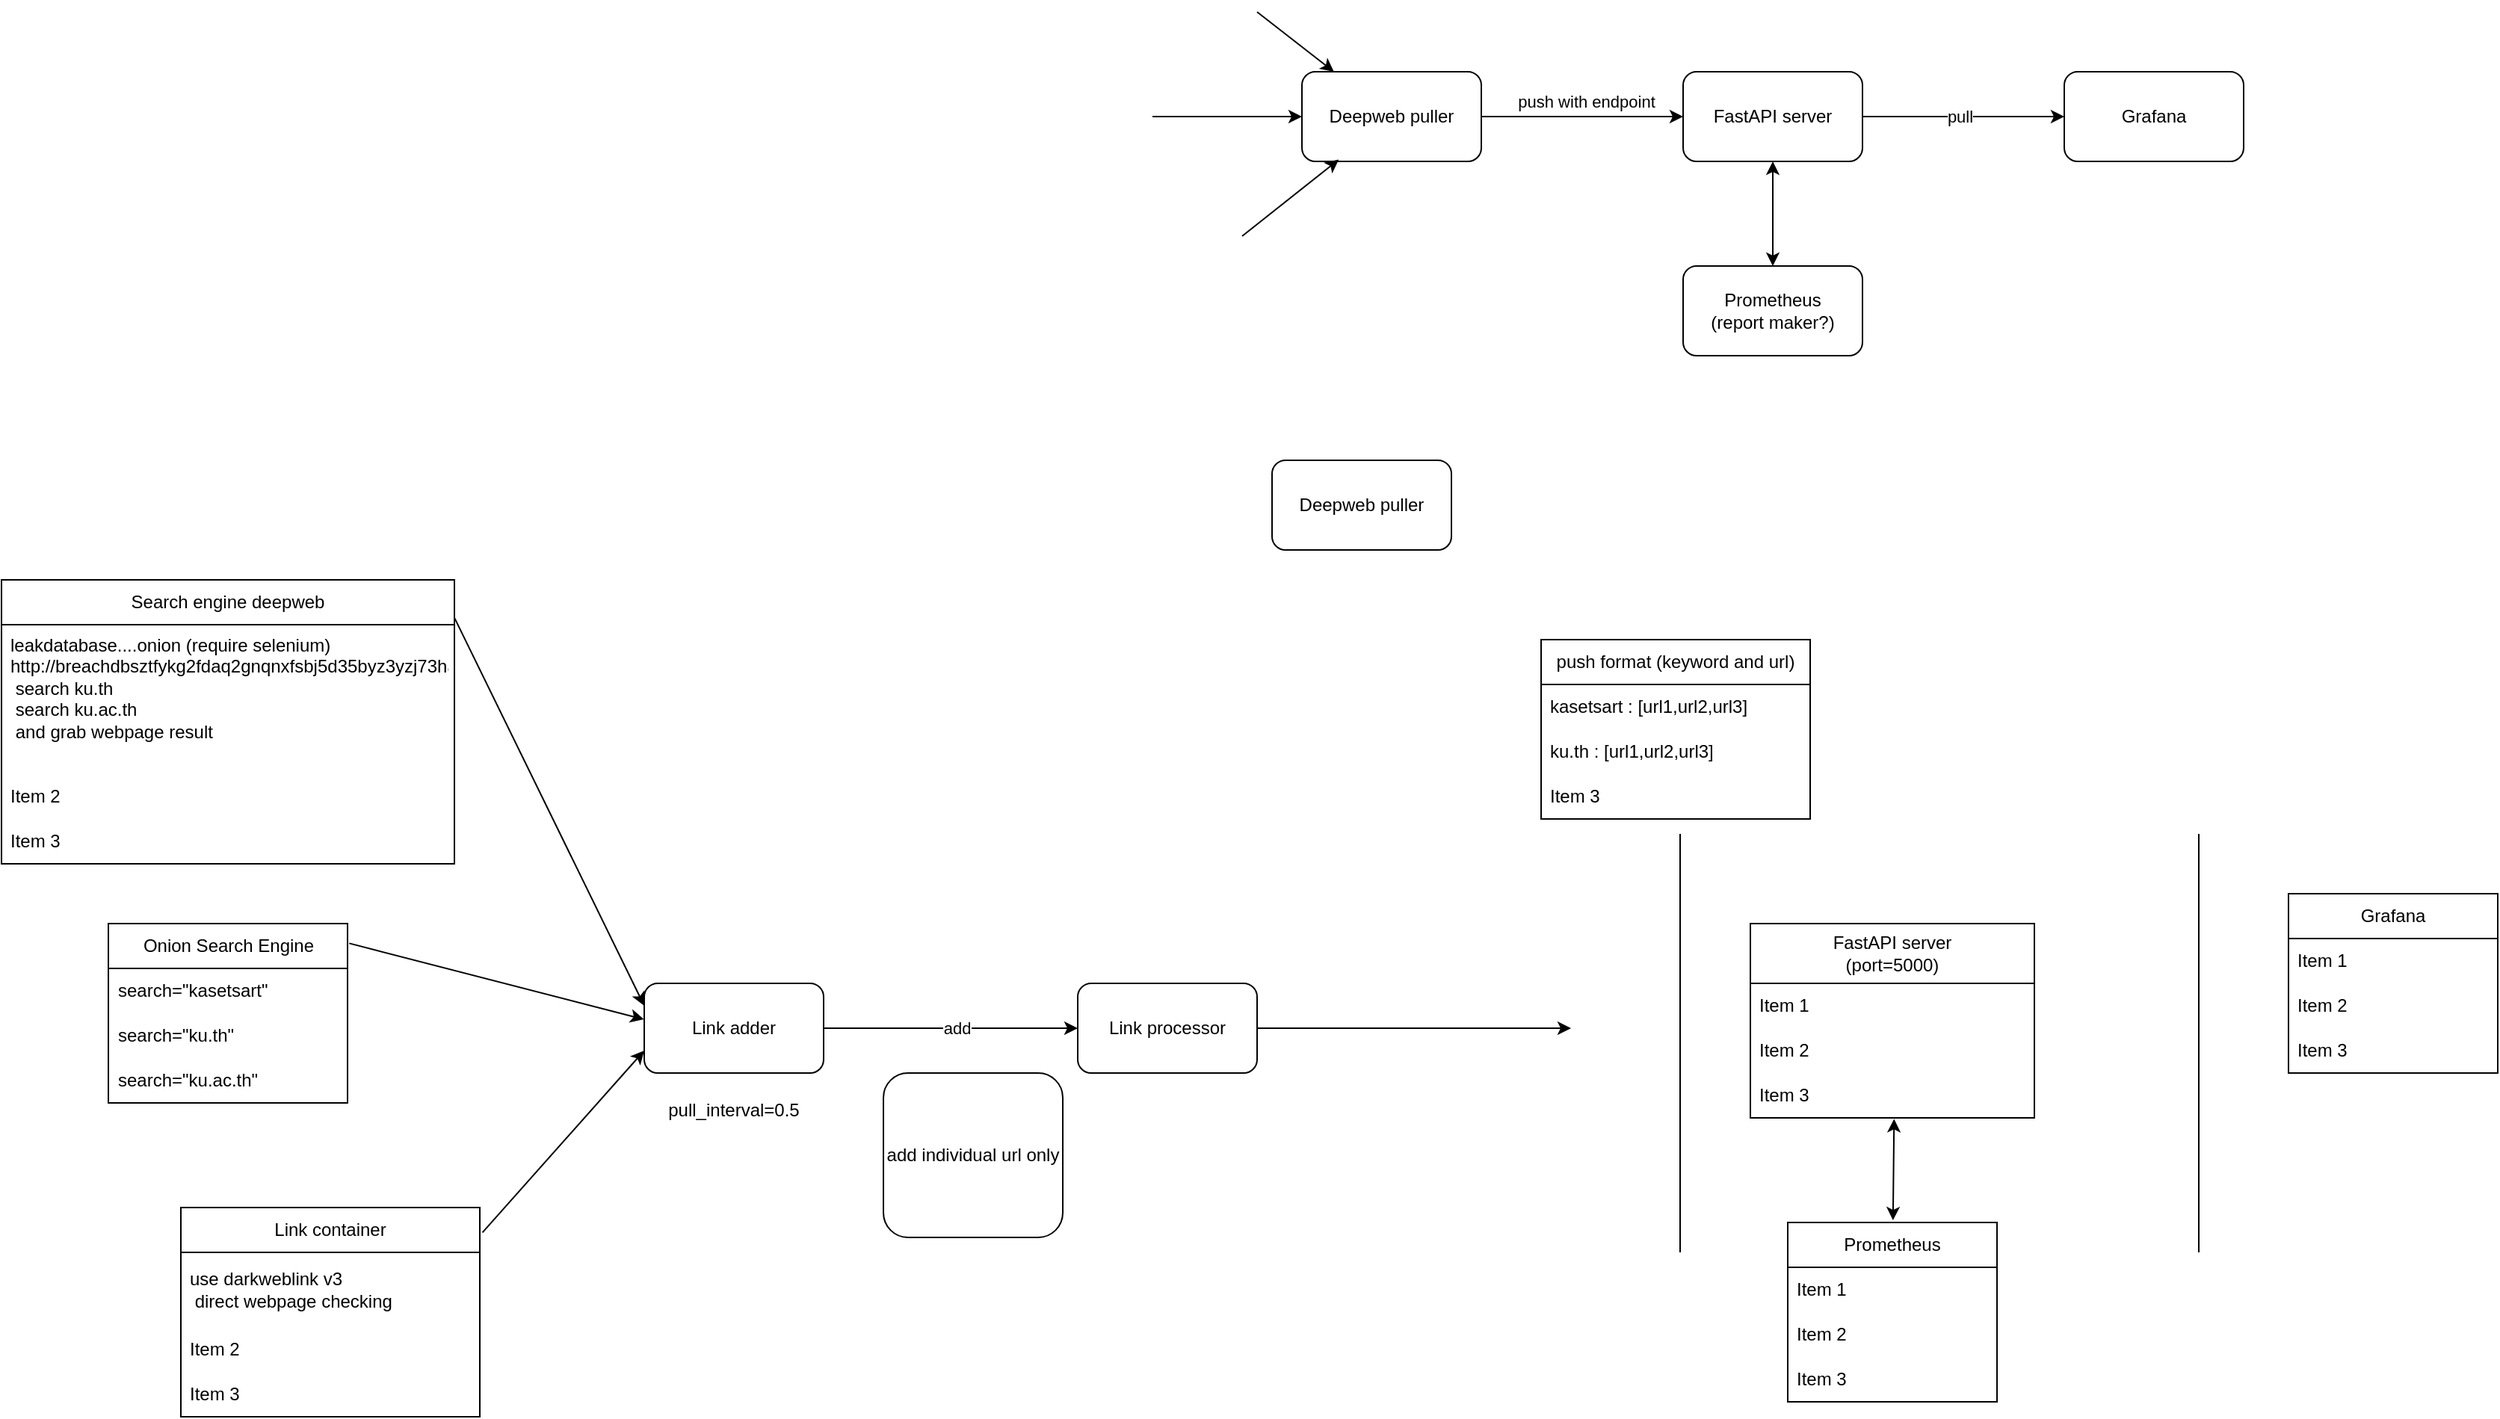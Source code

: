 <mxfile version="21.1.2" type="device">
  <diagram name="Page-1" id="HnhKRV7L1HyrGnIMQBWh">
    <mxGraphModel dx="1590" dy="433" grid="1" gridSize="10" guides="1" tooltips="1" connect="1" arrows="1" fold="1" page="1" pageScale="1" pageWidth="850" pageHeight="1100" math="0" shadow="0">
      <root>
        <mxCell id="0" />
        <mxCell id="1" parent="0" />
        <mxCell id="m43kG4cEQO-_27Gcgvcb-1" value="Deepweb puller" style="rounded=1;whiteSpace=wrap;html=1;" parent="1" vertex="1">
          <mxGeometry x="50" y="160" width="120" height="60" as="geometry" />
        </mxCell>
        <mxCell id="m43kG4cEQO-_27Gcgvcb-2" value="FastAPI server" style="rounded=1;whiteSpace=wrap;html=1;" parent="1" vertex="1">
          <mxGeometry x="305" y="160" width="120" height="60" as="geometry" />
        </mxCell>
        <mxCell id="m43kG4cEQO-_27Gcgvcb-3" value="Grafana" style="rounded=1;whiteSpace=wrap;html=1;" parent="1" vertex="1">
          <mxGeometry x="560" y="160" width="120" height="60" as="geometry" />
        </mxCell>
        <mxCell id="m43kG4cEQO-_27Gcgvcb-5" value="" style="endArrow=classic;html=1;rounded=0;" parent="1" target="m43kG4cEQO-_27Gcgvcb-1" edge="1">
          <mxGeometry width="50" height="50" relative="1" as="geometry">
            <mxPoint x="20" y="120" as="sourcePoint" />
            <mxPoint x="100" y="80" as="targetPoint" />
          </mxGeometry>
        </mxCell>
        <mxCell id="m43kG4cEQO-_27Gcgvcb-6" value="" style="endArrow=classic;html=1;rounded=0;entryX=0;entryY=0.5;entryDx=0;entryDy=0;" parent="1" target="m43kG4cEQO-_27Gcgvcb-1" edge="1">
          <mxGeometry width="50" height="50" relative="1" as="geometry">
            <mxPoint x="-50" y="190" as="sourcePoint" />
            <mxPoint x="20" y="170" as="targetPoint" />
          </mxGeometry>
        </mxCell>
        <mxCell id="m43kG4cEQO-_27Gcgvcb-7" value="" style="endArrow=classic;html=1;rounded=0;entryX=0.205;entryY=0.98;entryDx=0;entryDy=0;entryPerimeter=0;" parent="1" target="m43kG4cEQO-_27Gcgvcb-1" edge="1">
          <mxGeometry width="50" height="50" relative="1" as="geometry">
            <mxPoint x="10" y="270" as="sourcePoint" />
            <mxPoint x="70" y="230" as="targetPoint" />
          </mxGeometry>
        </mxCell>
        <mxCell id="m43kG4cEQO-_27Gcgvcb-8" value="" style="endArrow=classic;html=1;rounded=0;exitX=1;exitY=0.5;exitDx=0;exitDy=0;entryX=0;entryY=0.5;entryDx=0;entryDy=0;" parent="1" source="m43kG4cEQO-_27Gcgvcb-1" target="m43kG4cEQO-_27Gcgvcb-2" edge="1">
          <mxGeometry width="50" height="50" relative="1" as="geometry">
            <mxPoint x="240" y="210" as="sourcePoint" />
            <mxPoint x="290" y="160" as="targetPoint" />
          </mxGeometry>
        </mxCell>
        <mxCell id="m43kG4cEQO-_27Gcgvcb-9" value="push with endpoint" style="edgeLabel;html=1;align=center;verticalAlign=middle;resizable=0;points=[];" parent="m43kG4cEQO-_27Gcgvcb-8" vertex="1" connectable="0">
          <mxGeometry x="0.094" y="1" relative="1" as="geometry">
            <mxPoint x="-4" y="-9" as="offset" />
          </mxGeometry>
        </mxCell>
        <mxCell id="m43kG4cEQO-_27Gcgvcb-10" value="" style="endArrow=classic;html=1;rounded=0;exitX=1;exitY=0.5;exitDx=0;exitDy=0;" parent="1" source="m43kG4cEQO-_27Gcgvcb-2" target="m43kG4cEQO-_27Gcgvcb-3" edge="1">
          <mxGeometry width="50" height="50" relative="1" as="geometry">
            <mxPoint x="530" y="140" as="sourcePoint" />
            <mxPoint x="470" y="110" as="targetPoint" />
          </mxGeometry>
        </mxCell>
        <mxCell id="m43kG4cEQO-_27Gcgvcb-11" value="pull" style="edgeLabel;html=1;align=center;verticalAlign=middle;resizable=0;points=[];" parent="m43kG4cEQO-_27Gcgvcb-10" vertex="1" connectable="0">
          <mxGeometry x="0.158" y="-1" relative="1" as="geometry">
            <mxPoint x="-13" y="-1" as="offset" />
          </mxGeometry>
        </mxCell>
        <mxCell id="m43kG4cEQO-_27Gcgvcb-13" value="" style="endArrow=classic;startArrow=classic;html=1;rounded=0;entryX=0.5;entryY=1;entryDx=0;entryDy=0;" parent="1" target="m43kG4cEQO-_27Gcgvcb-2" edge="1">
          <mxGeometry width="50" height="50" relative="1" as="geometry">
            <mxPoint x="365" y="290" as="sourcePoint" />
            <mxPoint x="410" y="250" as="targetPoint" />
          </mxGeometry>
        </mxCell>
        <mxCell id="m43kG4cEQO-_27Gcgvcb-14" value="Prometheus&lt;br&gt;(report maker?)" style="rounded=1;whiteSpace=wrap;html=1;" parent="1" vertex="1">
          <mxGeometry x="305" y="290" width="120" height="60" as="geometry" />
        </mxCell>
        <mxCell id="m43kG4cEQO-_27Gcgvcb-15" value="" style="endArrow=none;html=1;rounded=0;" parent="1" edge="1">
          <mxGeometry width="50" height="50" relative="1" as="geometry">
            <mxPoint x="303" y="950" as="sourcePoint" />
            <mxPoint x="303" y="670" as="targetPoint" />
          </mxGeometry>
        </mxCell>
        <mxCell id="m43kG4cEQO-_27Gcgvcb-16" value="Link adder" style="rounded=1;whiteSpace=wrap;html=1;" parent="1" vertex="1">
          <mxGeometry x="-390" y="770" width="120" height="60" as="geometry" />
        </mxCell>
        <mxCell id="m43kG4cEQO-_27Gcgvcb-17" value="" style="endArrow=classic;html=1;rounded=0;entryX=0;entryY=0.25;entryDx=0;entryDy=0;exitX=0.999;exitY=0.13;exitDx=0;exitDy=0;exitPerimeter=0;" parent="1" source="m43kG4cEQO-_27Gcgvcb-21" target="m43kG4cEQO-_27Gcgvcb-16" edge="1">
          <mxGeometry width="50" height="50" relative="1" as="geometry">
            <mxPoint x="-402" y="650" as="sourcePoint" />
            <mxPoint x="-457" y="710" as="targetPoint" />
          </mxGeometry>
        </mxCell>
        <mxCell id="m43kG4cEQO-_27Gcgvcb-19" value="" style="endArrow=classic;html=1;rounded=0;entryX=-0.002;entryY=0.401;entryDx=0;entryDy=0;entryPerimeter=0;exitX=1.007;exitY=0.11;exitDx=0;exitDy=0;exitPerimeter=0;" parent="1" source="m43kG4cEQO-_27Gcgvcb-54" target="m43kG4cEQO-_27Gcgvcb-16" edge="1">
          <mxGeometry width="50" height="50" relative="1" as="geometry">
            <mxPoint x="-525" y="800" as="sourcePoint" />
            <mxPoint x="-457" y="760" as="targetPoint" />
          </mxGeometry>
        </mxCell>
        <mxCell id="m43kG4cEQO-_27Gcgvcb-21" value="Search engine deepweb" style="swimlane;fontStyle=0;childLayout=stackLayout;horizontal=1;startSize=30;horizontalStack=0;resizeParent=1;resizeParentMax=0;resizeLast=0;collapsible=1;marginBottom=0;whiteSpace=wrap;html=1;" parent="1" vertex="1">
          <mxGeometry x="-820" y="500" width="303" height="190" as="geometry">
            <mxRectangle x="-530" y="500" width="170" height="30" as="alternateBounds" />
          </mxGeometry>
        </mxCell>
        <mxCell id="m43kG4cEQO-_27Gcgvcb-22" value="leakdatabase....onion (require selenium)&lt;br&gt;http://breachdbsztfykg2fdaq2gnqnxfsbj5d35byz3yzj73hazydk4vq72qd.onion/&lt;br&gt;&lt;span style=&quot;&quot;&gt; &lt;/span&gt;&lt;span style=&quot;white-space: pre;&quot;&gt;	&lt;/span&gt;search ku.th&lt;br&gt;&lt;span style=&quot;&quot;&gt; &lt;/span&gt;&lt;span style=&quot;white-space: pre;&quot;&gt;	&lt;/span&gt;search ku.ac.th&lt;br&gt;&lt;span style=&quot;&quot;&gt; &lt;/span&gt;&lt;span style=&quot;white-space: pre;&quot;&gt;	&lt;/span&gt;and grab webpage result" style="text;strokeColor=none;fillColor=none;align=left;verticalAlign=top;spacingLeft=4;spacingRight=4;overflow=hidden;points=[[0,0.5],[1,0.5]];portConstraint=eastwest;rotatable=0;whiteSpace=wrap;html=1;" parent="m43kG4cEQO-_27Gcgvcb-21" vertex="1">
          <mxGeometry y="30" width="303" height="100" as="geometry" />
        </mxCell>
        <mxCell id="m43kG4cEQO-_27Gcgvcb-23" value="Item 2" style="text;strokeColor=none;fillColor=none;align=left;verticalAlign=middle;spacingLeft=4;spacingRight=4;overflow=hidden;points=[[0,0.5],[1,0.5]];portConstraint=eastwest;rotatable=0;whiteSpace=wrap;html=1;" parent="m43kG4cEQO-_27Gcgvcb-21" vertex="1">
          <mxGeometry y="130" width="303" height="30" as="geometry" />
        </mxCell>
        <mxCell id="m43kG4cEQO-_27Gcgvcb-24" value="Item 3" style="text;strokeColor=none;fillColor=none;align=left;verticalAlign=middle;spacingLeft=4;spacingRight=4;overflow=hidden;points=[[0,0.5],[1,0.5]];portConstraint=eastwest;rotatable=0;whiteSpace=wrap;html=1;" parent="m43kG4cEQO-_27Gcgvcb-21" vertex="1">
          <mxGeometry y="160" width="303" height="30" as="geometry" />
        </mxCell>
        <mxCell id="m43kG4cEQO-_27Gcgvcb-26" value="" style="endArrow=classic;html=1;rounded=0;exitX=1;exitY=0.5;exitDx=0;exitDy=0;entryX=0;entryY=0.5;entryDx=0;entryDy=0;" parent="1" source="m43kG4cEQO-_27Gcgvcb-16" edge="1" target="4XKQd_efIUFvFPSVKu-P-2">
          <mxGeometry width="50" height="50" relative="1" as="geometry">
            <mxPoint x="-147" y="860" as="sourcePoint" />
            <mxPoint x="-140" y="800" as="targetPoint" />
          </mxGeometry>
        </mxCell>
        <mxCell id="m43kG4cEQO-_27Gcgvcb-27" value="add" style="edgeLabel;html=1;align=center;verticalAlign=middle;resizable=0;points=[];" parent="m43kG4cEQO-_27Gcgvcb-26" vertex="1" connectable="0">
          <mxGeometry x="0.174" y="1" relative="1" as="geometry">
            <mxPoint x="-11" y="1" as="offset" />
          </mxGeometry>
        </mxCell>
        <mxCell id="m43kG4cEQO-_27Gcgvcb-28" value="" style="endArrow=classic;html=1;rounded=0;entryX=0;entryY=0.75;entryDx=0;entryDy=0;exitX=1.009;exitY=0.119;exitDx=0;exitDy=0;exitPerimeter=0;" parent="1" source="m43kG4cEQO-_27Gcgvcb-40" target="m43kG4cEQO-_27Gcgvcb-16" edge="1">
          <mxGeometry width="50" height="50" relative="1" as="geometry">
            <mxPoint x="-510" y="970" as="sourcePoint" />
            <mxPoint x="-447" y="920" as="targetPoint" />
          </mxGeometry>
        </mxCell>
        <mxCell id="m43kG4cEQO-_27Gcgvcb-29" value="pull_interval=0.5" style="text;html=1;strokeColor=none;fillColor=none;align=center;verticalAlign=middle;whiteSpace=wrap;rounded=0;" parent="1" vertex="1">
          <mxGeometry x="-380" y="840" width="100" height="30" as="geometry" />
        </mxCell>
        <mxCell id="m43kG4cEQO-_27Gcgvcb-35" value="push format (keyword and url)" style="swimlane;fontStyle=0;childLayout=stackLayout;horizontal=1;startSize=30;horizontalStack=0;resizeParent=1;resizeParentMax=0;resizeLast=0;collapsible=1;marginBottom=0;whiteSpace=wrap;html=1;" parent="1" vertex="1">
          <mxGeometry x="210" y="540" width="180" height="120" as="geometry" />
        </mxCell>
        <mxCell id="m43kG4cEQO-_27Gcgvcb-36" value="kasetsart : [url1,url2,url3]" style="text;strokeColor=none;fillColor=none;align=left;verticalAlign=middle;spacingLeft=4;spacingRight=4;overflow=hidden;points=[[0,0.5],[1,0.5]];portConstraint=eastwest;rotatable=0;whiteSpace=wrap;html=1;" parent="m43kG4cEQO-_27Gcgvcb-35" vertex="1">
          <mxGeometry y="30" width="180" height="30" as="geometry" />
        </mxCell>
        <mxCell id="m43kG4cEQO-_27Gcgvcb-37" value="ku.th : [url1,url2,url3]" style="text;strokeColor=none;fillColor=none;align=left;verticalAlign=middle;spacingLeft=4;spacingRight=4;overflow=hidden;points=[[0,0.5],[1,0.5]];portConstraint=eastwest;rotatable=0;whiteSpace=wrap;html=1;" parent="m43kG4cEQO-_27Gcgvcb-35" vertex="1">
          <mxGeometry y="60" width="180" height="30" as="geometry" />
        </mxCell>
        <mxCell id="m43kG4cEQO-_27Gcgvcb-38" value="Item 3" style="text;strokeColor=none;fillColor=none;align=left;verticalAlign=middle;spacingLeft=4;spacingRight=4;overflow=hidden;points=[[0,0.5],[1,0.5]];portConstraint=eastwest;rotatable=0;whiteSpace=wrap;html=1;" parent="m43kG4cEQO-_27Gcgvcb-35" vertex="1">
          <mxGeometry y="90" width="180" height="30" as="geometry" />
        </mxCell>
        <mxCell id="m43kG4cEQO-_27Gcgvcb-40" value="Link container" style="swimlane;fontStyle=0;childLayout=stackLayout;horizontal=1;startSize=30;horizontalStack=0;resizeParent=1;resizeParentMax=0;resizeLast=0;collapsible=1;marginBottom=0;whiteSpace=wrap;html=1;" parent="1" vertex="1">
          <mxGeometry x="-700" y="920" width="200" height="140" as="geometry" />
        </mxCell>
        <mxCell id="m43kG4cEQO-_27Gcgvcb-41" value="use darkweblink v3&lt;br&gt;&lt;span style=&quot;white-space: pre;&quot;&gt; &lt;/span&gt;direct webpage checking" style="text;strokeColor=none;fillColor=none;align=left;verticalAlign=middle;spacingLeft=4;spacingRight=4;overflow=hidden;points=[[0,0.5],[1,0.5]];portConstraint=eastwest;rotatable=0;whiteSpace=wrap;html=1;" parent="m43kG4cEQO-_27Gcgvcb-40" vertex="1">
          <mxGeometry y="30" width="200" height="50" as="geometry" />
        </mxCell>
        <mxCell id="m43kG4cEQO-_27Gcgvcb-42" value="Item 2" style="text;strokeColor=none;fillColor=none;align=left;verticalAlign=middle;spacingLeft=4;spacingRight=4;overflow=hidden;points=[[0,0.5],[1,0.5]];portConstraint=eastwest;rotatable=0;whiteSpace=wrap;html=1;" parent="m43kG4cEQO-_27Gcgvcb-40" vertex="1">
          <mxGeometry y="80" width="200" height="30" as="geometry" />
        </mxCell>
        <mxCell id="m43kG4cEQO-_27Gcgvcb-43" value="Item 3" style="text;strokeColor=none;fillColor=none;align=left;verticalAlign=middle;spacingLeft=4;spacingRight=4;overflow=hidden;points=[[0,0.5],[1,0.5]];portConstraint=eastwest;rotatable=0;whiteSpace=wrap;html=1;" parent="m43kG4cEQO-_27Gcgvcb-40" vertex="1">
          <mxGeometry y="110" width="200" height="30" as="geometry" />
        </mxCell>
        <mxCell id="m43kG4cEQO-_27Gcgvcb-45" value="FastAPI server&lt;br&gt;(port=5000)" style="swimlane;fontStyle=0;childLayout=stackLayout;horizontal=1;startSize=40;horizontalStack=0;resizeParent=1;resizeParentMax=0;resizeLast=0;collapsible=1;marginBottom=0;whiteSpace=wrap;html=1;" parent="1" vertex="1">
          <mxGeometry x="350" y="730" width="190" height="130" as="geometry" />
        </mxCell>
        <mxCell id="m43kG4cEQO-_27Gcgvcb-46" value="Item 1" style="text;strokeColor=none;fillColor=none;align=left;verticalAlign=middle;spacingLeft=4;spacingRight=4;overflow=hidden;points=[[0,0.5],[1,0.5]];portConstraint=eastwest;rotatable=0;whiteSpace=wrap;html=1;" parent="m43kG4cEQO-_27Gcgvcb-45" vertex="1">
          <mxGeometry y="40" width="190" height="30" as="geometry" />
        </mxCell>
        <mxCell id="m43kG4cEQO-_27Gcgvcb-47" value="Item 2" style="text;strokeColor=none;fillColor=none;align=left;verticalAlign=middle;spacingLeft=4;spacingRight=4;overflow=hidden;points=[[0,0.5],[1,0.5]];portConstraint=eastwest;rotatable=0;whiteSpace=wrap;html=1;" parent="m43kG4cEQO-_27Gcgvcb-45" vertex="1">
          <mxGeometry y="70" width="190" height="30" as="geometry" />
        </mxCell>
        <mxCell id="m43kG4cEQO-_27Gcgvcb-48" value="Item 3" style="text;strokeColor=none;fillColor=none;align=left;verticalAlign=middle;spacingLeft=4;spacingRight=4;overflow=hidden;points=[[0,0.5],[1,0.5]];portConstraint=eastwest;rotatable=0;whiteSpace=wrap;html=1;" parent="m43kG4cEQO-_27Gcgvcb-45" vertex="1">
          <mxGeometry y="100" width="190" height="30" as="geometry" />
        </mxCell>
        <mxCell id="m43kG4cEQO-_27Gcgvcb-49" value="" style="endArrow=classic;startArrow=classic;html=1;rounded=0;entryX=0.506;entryY=1.023;entryDx=0;entryDy=0;entryPerimeter=0;exitX=0.503;exitY=-0.012;exitDx=0;exitDy=0;exitPerimeter=0;" parent="1" source="m43kG4cEQO-_27Gcgvcb-50" target="m43kG4cEQO-_27Gcgvcb-48" edge="1">
          <mxGeometry width="50" height="50" relative="1" as="geometry">
            <mxPoint x="460" y="930" as="sourcePoint" />
            <mxPoint x="500" y="880" as="targetPoint" />
          </mxGeometry>
        </mxCell>
        <mxCell id="m43kG4cEQO-_27Gcgvcb-50" value="Prometheus" style="swimlane;fontStyle=0;childLayout=stackLayout;horizontal=1;startSize=30;horizontalStack=0;resizeParent=1;resizeParentMax=0;resizeLast=0;collapsible=1;marginBottom=0;whiteSpace=wrap;html=1;" parent="1" vertex="1">
          <mxGeometry x="375" y="930" width="140" height="120" as="geometry" />
        </mxCell>
        <mxCell id="m43kG4cEQO-_27Gcgvcb-51" value="Item 1" style="text;strokeColor=none;fillColor=none;align=left;verticalAlign=middle;spacingLeft=4;spacingRight=4;overflow=hidden;points=[[0,0.5],[1,0.5]];portConstraint=eastwest;rotatable=0;whiteSpace=wrap;html=1;" parent="m43kG4cEQO-_27Gcgvcb-50" vertex="1">
          <mxGeometry y="30" width="140" height="30" as="geometry" />
        </mxCell>
        <mxCell id="m43kG4cEQO-_27Gcgvcb-52" value="Item 2" style="text;strokeColor=none;fillColor=none;align=left;verticalAlign=middle;spacingLeft=4;spacingRight=4;overflow=hidden;points=[[0,0.5],[1,0.5]];portConstraint=eastwest;rotatable=0;whiteSpace=wrap;html=1;" parent="m43kG4cEQO-_27Gcgvcb-50" vertex="1">
          <mxGeometry y="60" width="140" height="30" as="geometry" />
        </mxCell>
        <mxCell id="m43kG4cEQO-_27Gcgvcb-53" value="Item 3" style="text;strokeColor=none;fillColor=none;align=left;verticalAlign=middle;spacingLeft=4;spacingRight=4;overflow=hidden;points=[[0,0.5],[1,0.5]];portConstraint=eastwest;rotatable=0;whiteSpace=wrap;html=1;" parent="m43kG4cEQO-_27Gcgvcb-50" vertex="1">
          <mxGeometry y="90" width="140" height="30" as="geometry" />
        </mxCell>
        <mxCell id="m43kG4cEQO-_27Gcgvcb-54" value="Onion Search Engine" style="swimlane;fontStyle=0;childLayout=stackLayout;horizontal=1;startSize=30;horizontalStack=0;resizeParent=1;resizeParentMax=0;resizeLast=0;collapsible=1;marginBottom=0;whiteSpace=wrap;html=1;" parent="1" vertex="1">
          <mxGeometry x="-748.5" y="730" width="160" height="120" as="geometry" />
        </mxCell>
        <mxCell id="m43kG4cEQO-_27Gcgvcb-55" value="search=&quot;kasetsart&quot;" style="text;strokeColor=none;fillColor=none;align=left;verticalAlign=middle;spacingLeft=4;spacingRight=4;overflow=hidden;points=[[0,0.5],[1,0.5]];portConstraint=eastwest;rotatable=0;whiteSpace=wrap;html=1;" parent="m43kG4cEQO-_27Gcgvcb-54" vertex="1">
          <mxGeometry y="30" width="160" height="30" as="geometry" />
        </mxCell>
        <mxCell id="m43kG4cEQO-_27Gcgvcb-56" value="search=&quot;ku.th&quot;" style="text;strokeColor=none;fillColor=none;align=left;verticalAlign=middle;spacingLeft=4;spacingRight=4;overflow=hidden;points=[[0,0.5],[1,0.5]];portConstraint=eastwest;rotatable=0;whiteSpace=wrap;html=1;" parent="m43kG4cEQO-_27Gcgvcb-54" vertex="1">
          <mxGeometry y="60" width="160" height="30" as="geometry" />
        </mxCell>
        <mxCell id="m43kG4cEQO-_27Gcgvcb-57" value="search=&quot;ku.ac.th&quot;" style="text;strokeColor=none;fillColor=none;align=left;verticalAlign=middle;spacingLeft=4;spacingRight=4;overflow=hidden;points=[[0,0.5],[1,0.5]];portConstraint=eastwest;rotatable=0;whiteSpace=wrap;html=1;" parent="m43kG4cEQO-_27Gcgvcb-54" vertex="1">
          <mxGeometry y="90" width="160" height="30" as="geometry" />
        </mxCell>
        <mxCell id="m43kG4cEQO-_27Gcgvcb-58" value="" style="endArrow=none;html=1;rounded=0;" parent="1" edge="1">
          <mxGeometry width="50" height="50" relative="1" as="geometry">
            <mxPoint x="650" y="950" as="sourcePoint" />
            <mxPoint x="650" y="670" as="targetPoint" />
          </mxGeometry>
        </mxCell>
        <mxCell id="m43kG4cEQO-_27Gcgvcb-59" value="Grafana" style="swimlane;fontStyle=0;childLayout=stackLayout;horizontal=1;startSize=30;horizontalStack=0;resizeParent=1;resizeParentMax=0;resizeLast=0;collapsible=1;marginBottom=0;whiteSpace=wrap;html=1;" parent="1" vertex="1">
          <mxGeometry x="710" y="710" width="140" height="120" as="geometry" />
        </mxCell>
        <mxCell id="m43kG4cEQO-_27Gcgvcb-60" value="Item 1" style="text;strokeColor=none;fillColor=none;align=left;verticalAlign=middle;spacingLeft=4;spacingRight=4;overflow=hidden;points=[[0,0.5],[1,0.5]];portConstraint=eastwest;rotatable=0;whiteSpace=wrap;html=1;" parent="m43kG4cEQO-_27Gcgvcb-59" vertex="1">
          <mxGeometry y="30" width="140" height="30" as="geometry" />
        </mxCell>
        <mxCell id="m43kG4cEQO-_27Gcgvcb-61" value="Item 2" style="text;strokeColor=none;fillColor=none;align=left;verticalAlign=middle;spacingLeft=4;spacingRight=4;overflow=hidden;points=[[0,0.5],[1,0.5]];portConstraint=eastwest;rotatable=0;whiteSpace=wrap;html=1;" parent="m43kG4cEQO-_27Gcgvcb-59" vertex="1">
          <mxGeometry y="60" width="140" height="30" as="geometry" />
        </mxCell>
        <mxCell id="m43kG4cEQO-_27Gcgvcb-62" value="Item 3" style="text;strokeColor=none;fillColor=none;align=left;verticalAlign=middle;spacingLeft=4;spacingRight=4;overflow=hidden;points=[[0,0.5],[1,0.5]];portConstraint=eastwest;rotatable=0;whiteSpace=wrap;html=1;" parent="m43kG4cEQO-_27Gcgvcb-59" vertex="1">
          <mxGeometry y="90" width="140" height="30" as="geometry" />
        </mxCell>
        <mxCell id="4XKQd_efIUFvFPSVKu-P-1" value="Deepweb puller" style="rounded=1;whiteSpace=wrap;html=1;" vertex="1" parent="1">
          <mxGeometry x="30" y="420" width="120" height="60" as="geometry" />
        </mxCell>
        <mxCell id="4XKQd_efIUFvFPSVKu-P-2" value="Link processor" style="rounded=1;whiteSpace=wrap;html=1;" vertex="1" parent="1">
          <mxGeometry x="-100" y="770" width="120" height="60" as="geometry" />
        </mxCell>
        <mxCell id="4XKQd_efIUFvFPSVKu-P-3" value="" style="endArrow=classic;html=1;rounded=0;exitX=1;exitY=0.5;exitDx=0;exitDy=0;" edge="1" parent="1" source="4XKQd_efIUFvFPSVKu-P-2">
          <mxGeometry width="50" height="50" relative="1" as="geometry">
            <mxPoint x="90" y="860" as="sourcePoint" />
            <mxPoint x="230" y="800" as="targetPoint" />
          </mxGeometry>
        </mxCell>
        <mxCell id="4XKQd_efIUFvFPSVKu-P-4" value="add individual url only" style="rounded=1;whiteSpace=wrap;html=1;" vertex="1" parent="1">
          <mxGeometry x="-230" y="830" width="120" height="110" as="geometry" />
        </mxCell>
      </root>
    </mxGraphModel>
  </diagram>
</mxfile>
